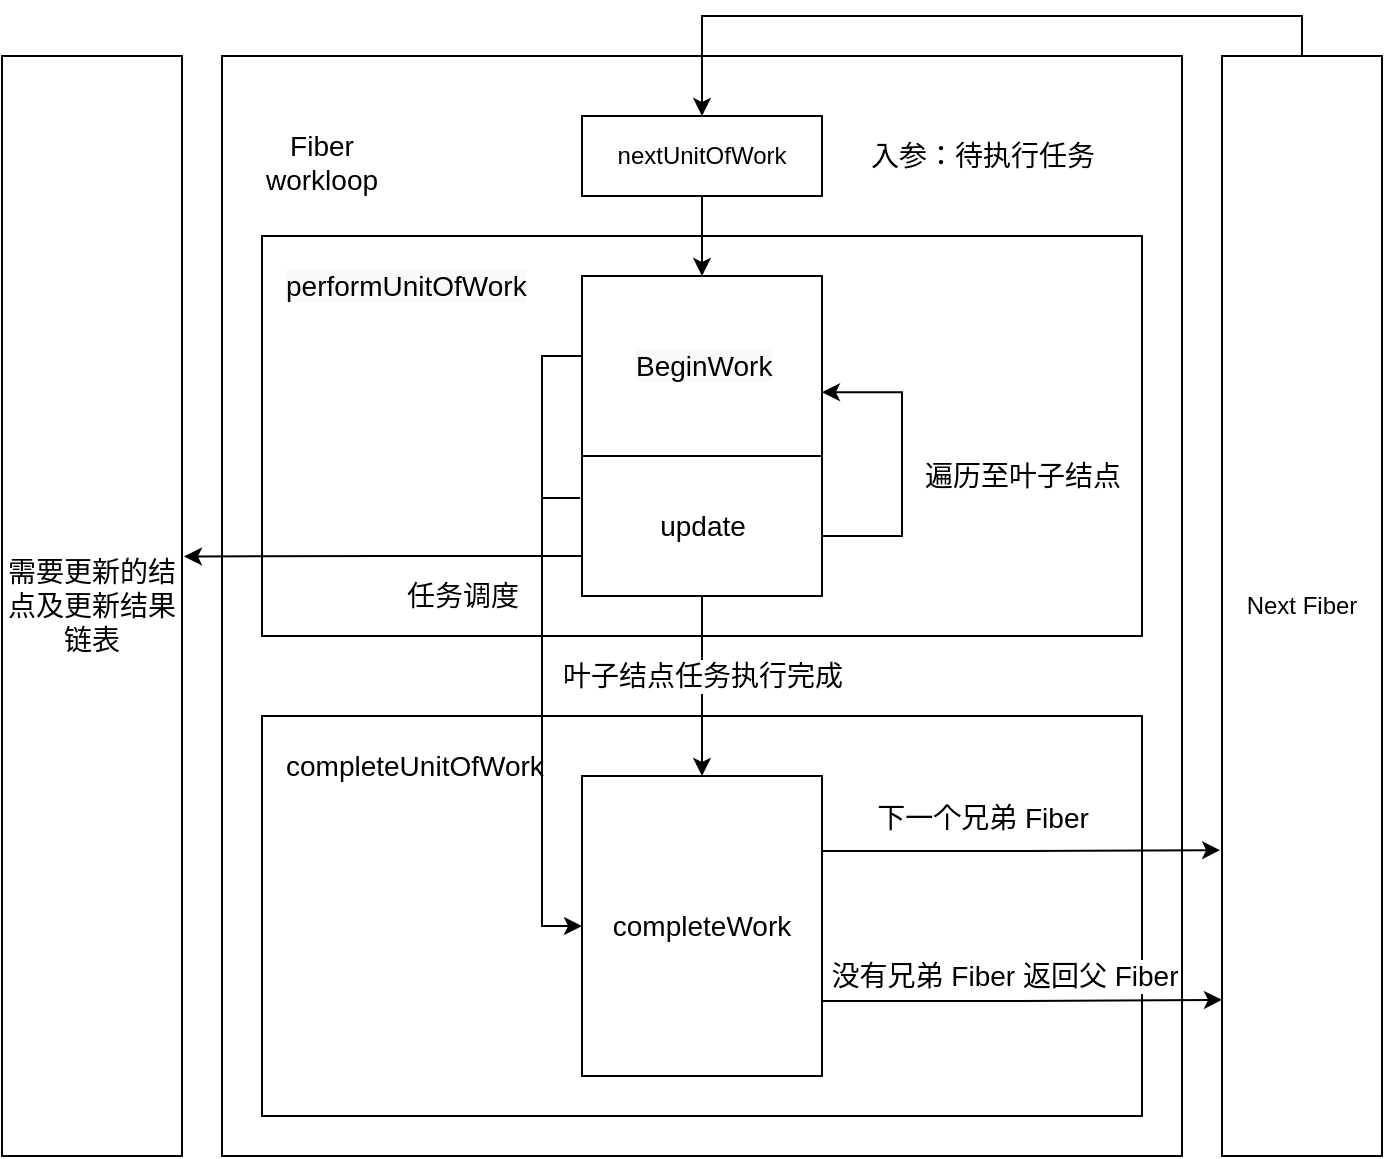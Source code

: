 <mxfile version="20.0.4" type="github">
  <diagram id="FwtzCZx2iVgfjDNg7mFb" name="Page-1">
    <mxGraphModel dx="918" dy="1014" grid="1" gridSize="10" guides="1" tooltips="1" connect="1" arrows="1" fold="1" page="1" pageScale="1" pageWidth="827" pageHeight="1169" math="0" shadow="0">
      <root>
        <mxCell id="0" />
        <mxCell id="1" parent="0" />
        <mxCell id="61rXTjgy0UBkaVtsp4Qm-15" value="" style="rounded=0;whiteSpace=wrap;html=1;fontSize=14;" vertex="1" parent="1">
          <mxGeometry x="380" y="110" width="480" height="550" as="geometry" />
        </mxCell>
        <mxCell id="61rXTjgy0UBkaVtsp4Qm-11" value="" style="rounded=0;whiteSpace=wrap;html=1;" vertex="1" parent="1">
          <mxGeometry x="400" y="440" width="440" height="200" as="geometry" />
        </mxCell>
        <mxCell id="61rXTjgy0UBkaVtsp4Qm-1" value="" style="rounded=0;whiteSpace=wrap;html=1;" vertex="1" parent="1">
          <mxGeometry x="400" y="200" width="440" height="200" as="geometry" />
        </mxCell>
        <mxCell id="61rXTjgy0UBkaVtsp4Qm-9" style="edgeStyle=orthogonalEdgeStyle;rounded=0;orthogonalLoop=1;jettySize=auto;html=1;exitX=0.5;exitY=1;exitDx=0;exitDy=0;entryX=0.5;entryY=0;entryDx=0;entryDy=0;fontSize=14;" edge="1" parent="1" source="61rXTjgy0UBkaVtsp4Qm-2" target="61rXTjgy0UBkaVtsp4Qm-4">
          <mxGeometry relative="1" as="geometry" />
        </mxCell>
        <mxCell id="61rXTjgy0UBkaVtsp4Qm-2" value="nextUnitOfWork" style="rounded=0;whiteSpace=wrap;html=1;" vertex="1" parent="1">
          <mxGeometry x="560" y="140" width="120" height="40" as="geometry" />
        </mxCell>
        <mxCell id="61rXTjgy0UBkaVtsp4Qm-16" style="edgeStyle=orthogonalEdgeStyle;rounded=0;orthogonalLoop=1;jettySize=auto;html=1;exitX=1;exitY=0.75;exitDx=0;exitDy=0;entryX=1;entryY=0.363;entryDx=0;entryDy=0;fontSize=14;entryPerimeter=0;" edge="1" parent="1" source="61rXTjgy0UBkaVtsp4Qm-4" target="61rXTjgy0UBkaVtsp4Qm-4">
          <mxGeometry relative="1" as="geometry">
            <Array as="points">
              <mxPoint x="680" y="350" />
              <mxPoint x="720" y="350" />
              <mxPoint x="720" y="278" />
            </Array>
          </mxGeometry>
        </mxCell>
        <mxCell id="61rXTjgy0UBkaVtsp4Qm-17" value="遍历至叶子结点" style="edgeLabel;html=1;align=center;verticalAlign=middle;resizable=0;points=[];fontSize=14;" vertex="1" connectable="0" parent="61rXTjgy0UBkaVtsp4Qm-16">
          <mxGeometry x="-0.049" y="1" relative="1" as="geometry">
            <mxPoint x="61" y="-3" as="offset" />
          </mxGeometry>
        </mxCell>
        <mxCell id="61rXTjgy0UBkaVtsp4Qm-25" style="edgeStyle=orthogonalEdgeStyle;rounded=0;orthogonalLoop=1;jettySize=auto;html=1;exitX=0.5;exitY=1;exitDx=0;exitDy=0;fontSize=14;" edge="1" parent="1" source="61rXTjgy0UBkaVtsp4Qm-4" target="61rXTjgy0UBkaVtsp4Qm-24">
          <mxGeometry relative="1" as="geometry" />
        </mxCell>
        <mxCell id="61rXTjgy0UBkaVtsp4Qm-26" value="叶子结点任务执行完成" style="edgeLabel;html=1;align=center;verticalAlign=middle;resizable=0;points=[];fontSize=14;" vertex="1" connectable="0" parent="61rXTjgy0UBkaVtsp4Qm-25">
          <mxGeometry x="-0.111" relative="1" as="geometry">
            <mxPoint as="offset" />
          </mxGeometry>
        </mxCell>
        <mxCell id="61rXTjgy0UBkaVtsp4Qm-31" style="edgeStyle=orthogonalEdgeStyle;rounded=0;orthogonalLoop=1;jettySize=auto;html=1;exitX=0;exitY=0.25;exitDx=0;exitDy=0;entryX=0;entryY=0.5;entryDx=0;entryDy=0;fontSize=14;" edge="1" parent="1" source="61rXTjgy0UBkaVtsp4Qm-4" target="61rXTjgy0UBkaVtsp4Qm-24">
          <mxGeometry relative="1" as="geometry">
            <Array as="points">
              <mxPoint x="540" y="260" />
              <mxPoint x="540" y="545" />
            </Array>
          </mxGeometry>
        </mxCell>
        <mxCell id="61rXTjgy0UBkaVtsp4Qm-32" value="任务调度" style="edgeLabel;html=1;align=center;verticalAlign=middle;resizable=0;points=[];fontSize=14;" vertex="1" connectable="0" parent="61rXTjgy0UBkaVtsp4Qm-31">
          <mxGeometry x="-0.443" y="-3" relative="1" as="geometry">
            <mxPoint x="-37" y="49" as="offset" />
          </mxGeometry>
        </mxCell>
        <mxCell id="61rXTjgy0UBkaVtsp4Qm-35" style="edgeStyle=orthogonalEdgeStyle;rounded=0;orthogonalLoop=1;jettySize=auto;html=1;exitX=0.008;exitY=0.875;exitDx=0;exitDy=0;entryX=1.011;entryY=0.455;entryDx=0;entryDy=0;entryPerimeter=0;fontSize=14;exitPerimeter=0;" edge="1" parent="1" source="61rXTjgy0UBkaVtsp4Qm-4" target="61rXTjgy0UBkaVtsp4Qm-34">
          <mxGeometry relative="1" as="geometry" />
        </mxCell>
        <mxCell id="61rXTjgy0UBkaVtsp4Qm-4" value="" style="rounded=0;whiteSpace=wrap;html=1;fontSize=14;verticalAlign=top;" vertex="1" parent="1">
          <mxGeometry x="560" y="220" width="120" height="160" as="geometry" />
        </mxCell>
        <mxCell id="61rXTjgy0UBkaVtsp4Qm-33" style="edgeStyle=orthogonalEdgeStyle;rounded=0;orthogonalLoop=1;jettySize=auto;html=1;exitX=0.5;exitY=0;exitDx=0;exitDy=0;entryX=0.5;entryY=0;entryDx=0;entryDy=0;fontSize=14;" edge="1" parent="1" source="61rXTjgy0UBkaVtsp4Qm-5" target="61rXTjgy0UBkaVtsp4Qm-2">
          <mxGeometry relative="1" as="geometry" />
        </mxCell>
        <mxCell id="61rXTjgy0UBkaVtsp4Qm-5" value="Next Fiber" style="rounded=0;whiteSpace=wrap;html=1;" vertex="1" parent="1">
          <mxGeometry x="880" y="110" width="80" height="550" as="geometry" />
        </mxCell>
        <mxCell id="61rXTjgy0UBkaVtsp4Qm-8" value="&lt;font style=&quot;font-size: 14px;&quot;&gt;Fiber workloop&lt;/font&gt;" style="text;whiteSpace=wrap;html=1;align=center;" vertex="1" parent="1">
          <mxGeometry x="400" y="140" width="60" height="30" as="geometry" />
        </mxCell>
        <mxCell id="61rXTjgy0UBkaVtsp4Qm-10" value="&lt;meta charset=&quot;utf-8&quot; style=&quot;font-size: 14px;&quot;&gt;&lt;span style=&quot;color: rgb(0, 0, 0); font-family: Helvetica; font-size: 14px; font-style: normal; font-variant-ligatures: normal; font-variant-caps: normal; font-weight: 400; letter-spacing: normal; orphans: 2; text-align: center; text-indent: 0px; text-transform: none; widows: 2; word-spacing: 0px; -webkit-text-stroke-width: 0px; background-color: rgb(248, 249, 250); text-decoration-thickness: initial; text-decoration-style: initial; text-decoration-color: initial; float: none; display: inline !important;&quot;&gt;performUnitOfWork&lt;/span&gt;" style="text;whiteSpace=wrap;html=1;fontSize=14;fillColor=none;" vertex="1" parent="1">
          <mxGeometry x="410" y="210" width="130" height="30" as="geometry" />
        </mxCell>
        <mxCell id="61rXTjgy0UBkaVtsp4Qm-12" value="入参：待执行任务" style="text;html=1;align=center;verticalAlign=middle;resizable=0;points=[];autosize=1;strokeColor=none;fillColor=none;fontSize=14;" vertex="1" parent="1">
          <mxGeometry x="690" y="145" width="140" height="30" as="geometry" />
        </mxCell>
        <mxCell id="61rXTjgy0UBkaVtsp4Qm-18" value="&lt;meta charset=&quot;utf-8&quot;&gt;completeUnitOfWork" style="text;whiteSpace=wrap;html=1;fontSize=14;" vertex="1" parent="1">
          <mxGeometry x="410" y="450" width="140" height="30" as="geometry" />
        </mxCell>
        <mxCell id="61rXTjgy0UBkaVtsp4Qm-19" value="" style="endArrow=none;html=1;rounded=0;fontSize=14;" edge="1" parent="1">
          <mxGeometry width="50" height="50" relative="1" as="geometry">
            <mxPoint x="680" y="310" as="sourcePoint" />
            <mxPoint x="560" y="310" as="targetPoint" />
          </mxGeometry>
        </mxCell>
        <mxCell id="61rXTjgy0UBkaVtsp4Qm-21" value="&lt;span style=&quot;color: rgb(0, 0, 0); font-family: Helvetica; font-size: 14px; font-style: normal; font-variant-ligatures: normal; font-variant-caps: normal; font-weight: 400; letter-spacing: normal; orphans: 2; text-align: center; text-indent: 0px; text-transform: none; widows: 2; word-spacing: 0px; -webkit-text-stroke-width: 0px; background-color: rgb(248, 249, 250); text-decoration-thickness: initial; text-decoration-style: initial; text-decoration-color: initial; float: none; display: inline !important;&quot;&gt;BeginWork&lt;/span&gt;" style="text;whiteSpace=wrap;html=1;fontSize=14;" vertex="1" parent="1">
          <mxGeometry x="585" y="250" width="70" height="30" as="geometry" />
        </mxCell>
        <mxCell id="61rXTjgy0UBkaVtsp4Qm-22" value="update" style="text;html=1;align=center;verticalAlign=middle;resizable=0;points=[];autosize=1;strokeColor=none;fillColor=none;fontSize=14;" vertex="1" parent="1">
          <mxGeometry x="585" y="330" width="70" height="30" as="geometry" />
        </mxCell>
        <mxCell id="61rXTjgy0UBkaVtsp4Qm-27" style="edgeStyle=orthogonalEdgeStyle;rounded=0;orthogonalLoop=1;jettySize=auto;html=1;exitX=1;exitY=0.25;exitDx=0;exitDy=0;entryX=-0.012;entryY=0.722;entryDx=0;entryDy=0;entryPerimeter=0;fontSize=14;" edge="1" parent="1" source="61rXTjgy0UBkaVtsp4Qm-24" target="61rXTjgy0UBkaVtsp4Qm-5">
          <mxGeometry relative="1" as="geometry" />
        </mxCell>
        <mxCell id="61rXTjgy0UBkaVtsp4Qm-28" value="没有兄弟 Fiber 返回父 Fiber" style="edgeLabel;html=1;align=center;verticalAlign=middle;resizable=0;points=[];fontSize=14;" vertex="1" connectable="0" parent="61rXTjgy0UBkaVtsp4Qm-27">
          <mxGeometry x="0.152" y="-1" relative="1" as="geometry">
            <mxPoint x="-24" y="62" as="offset" />
          </mxGeometry>
        </mxCell>
        <mxCell id="61rXTjgy0UBkaVtsp4Qm-29" style="edgeStyle=orthogonalEdgeStyle;rounded=0;orthogonalLoop=1;jettySize=auto;html=1;exitX=1;exitY=0.75;exitDx=0;exitDy=0;entryX=0;entryY=0.858;entryDx=0;entryDy=0;entryPerimeter=0;fontSize=14;" edge="1" parent="1" source="61rXTjgy0UBkaVtsp4Qm-24" target="61rXTjgy0UBkaVtsp4Qm-5">
          <mxGeometry relative="1" as="geometry" />
        </mxCell>
        <mxCell id="61rXTjgy0UBkaVtsp4Qm-30" value="下一个兄弟 Fiber" style="edgeLabel;html=1;align=center;verticalAlign=middle;resizable=0;points=[];fontSize=14;" vertex="1" connectable="0" parent="61rXTjgy0UBkaVtsp4Qm-29">
          <mxGeometry x="-0.252" y="3" relative="1" as="geometry">
            <mxPoint x="5" y="-89" as="offset" />
          </mxGeometry>
        </mxCell>
        <mxCell id="61rXTjgy0UBkaVtsp4Qm-24" value="completeWork" style="rounded=0;whiteSpace=wrap;html=1;fontSize=14;fillColor=none;" vertex="1" parent="1">
          <mxGeometry x="560" y="470" width="120" height="150" as="geometry" />
        </mxCell>
        <mxCell id="61rXTjgy0UBkaVtsp4Qm-34" value="需要更新的结点及更新结果链表" style="rounded=0;whiteSpace=wrap;html=1;fontSize=14;" vertex="1" parent="1">
          <mxGeometry x="270" y="110" width="90" height="550" as="geometry" />
        </mxCell>
        <mxCell id="61rXTjgy0UBkaVtsp4Qm-36" value="" style="endArrow=none;html=1;rounded=0;fontSize=14;entryX=-0.008;entryY=0.694;entryDx=0;entryDy=0;entryPerimeter=0;" edge="1" parent="1" target="61rXTjgy0UBkaVtsp4Qm-4">
          <mxGeometry width="50" height="50" relative="1" as="geometry">
            <mxPoint x="540" y="331" as="sourcePoint" />
            <mxPoint x="580" y="350" as="targetPoint" />
          </mxGeometry>
        </mxCell>
      </root>
    </mxGraphModel>
  </diagram>
</mxfile>

